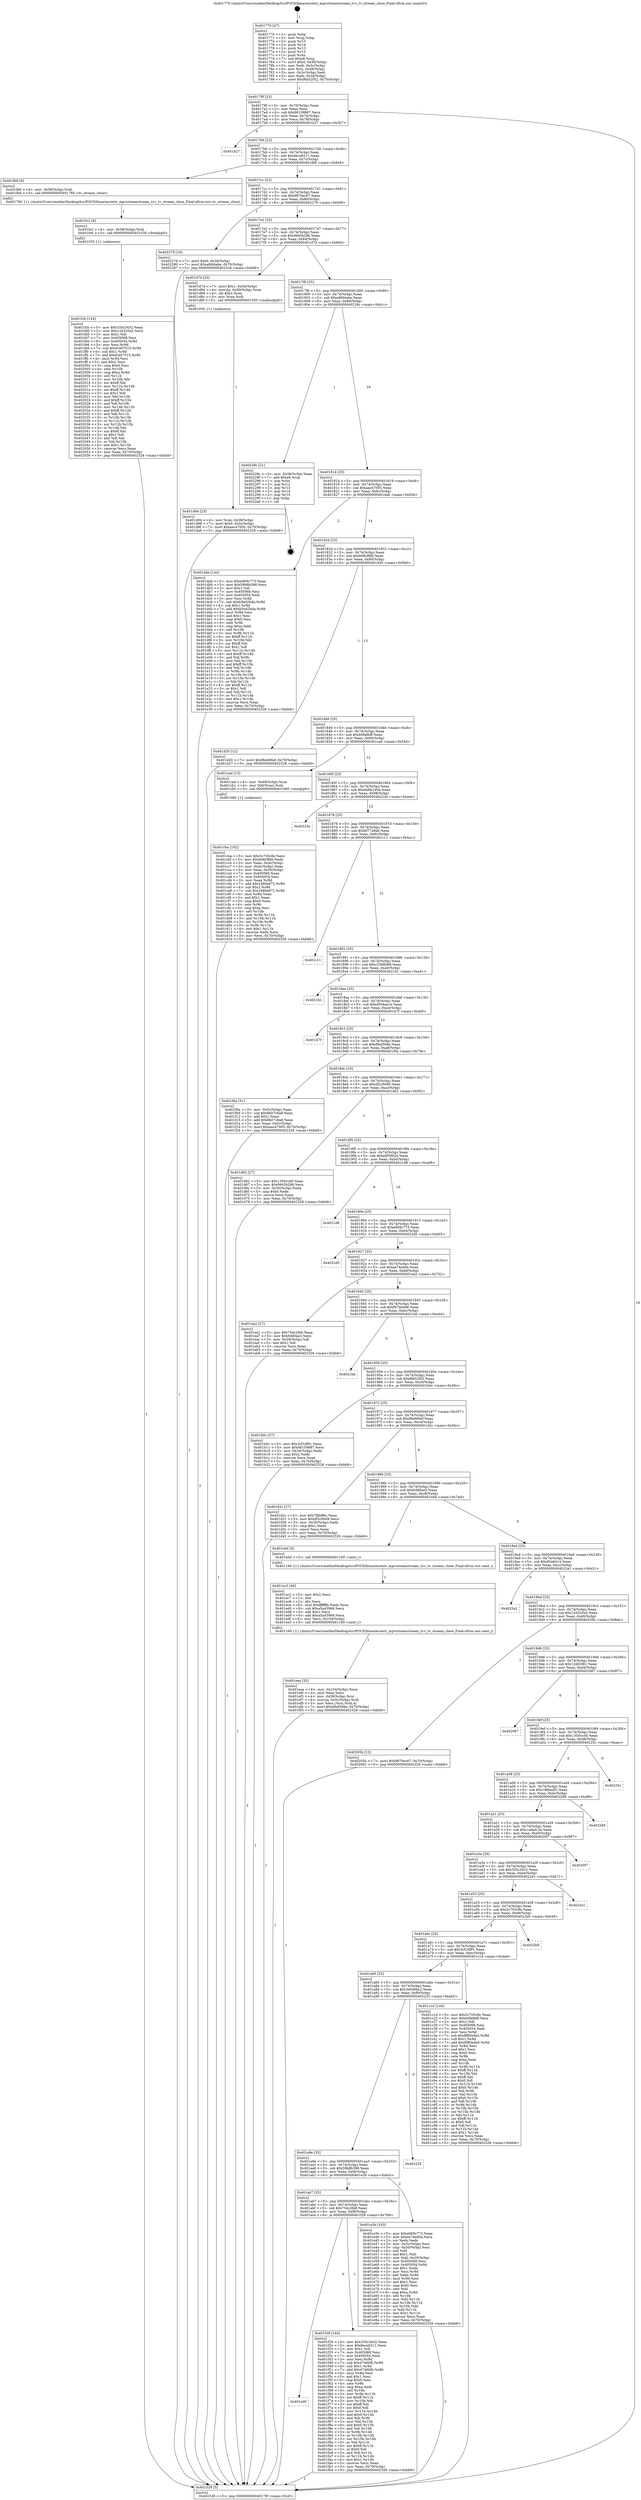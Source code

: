 digraph "0x401770" {
  label = "0x401770 (/mnt/c/Users/mathe/Desktop/tcc/POCII/binaries/extr_mpvstreamstream_tv.c_tv_stream_close_Final-ollvm.out::main(0))"
  labelloc = "t"
  node[shape=record]

  Entry [label="",width=0.3,height=0.3,shape=circle,fillcolor=black,style=filled]
  "0x40179f" [label="{
     0x40179f [23]\l
     | [instrs]\l
     &nbsp;&nbsp;0x40179f \<+3\>: mov -0x70(%rbp),%eax\l
     &nbsp;&nbsp;0x4017a2 \<+2\>: mov %eax,%ecx\l
     &nbsp;&nbsp;0x4017a4 \<+6\>: sub $0x88159887,%ecx\l
     &nbsp;&nbsp;0x4017aa \<+3\>: mov %eax,-0x74(%rbp)\l
     &nbsp;&nbsp;0x4017ad \<+3\>: mov %ecx,-0x78(%rbp)\l
     &nbsp;&nbsp;0x4017b0 \<+6\>: je 0000000000401b27 \<main+0x3b7\>\l
  }"]
  "0x401b27" [label="{
     0x401b27\l
  }", style=dashed]
  "0x4017b6" [label="{
     0x4017b6 [22]\l
     | [instrs]\l
     &nbsp;&nbsp;0x4017b6 \<+5\>: jmp 00000000004017bb \<main+0x4b\>\l
     &nbsp;&nbsp;0x4017bb \<+3\>: mov -0x74(%rbp),%eax\l
     &nbsp;&nbsp;0x4017be \<+5\>: sub $0x8ece6211,%eax\l
     &nbsp;&nbsp;0x4017c3 \<+3\>: mov %eax,-0x7c(%rbp)\l
     &nbsp;&nbsp;0x4017c6 \<+6\>: je 0000000000401fb9 \<main+0x849\>\l
  }"]
  Exit [label="",width=0.3,height=0.3,shape=circle,fillcolor=black,style=filled,peripheries=2]
  "0x401fb9" [label="{
     0x401fb9 [9]\l
     | [instrs]\l
     &nbsp;&nbsp;0x401fb9 \<+4\>: mov -0x58(%rbp),%rdi\l
     &nbsp;&nbsp;0x401fbd \<+5\>: call 0000000000401760 \<tv_stream_close\>\l
     | [calls]\l
     &nbsp;&nbsp;0x401760 \{1\} (/mnt/c/Users/mathe/Desktop/tcc/POCII/binaries/extr_mpvstreamstream_tv.c_tv_stream_close_Final-ollvm.out::tv_stream_close)\l
  }"]
  "0x4017cc" [label="{
     0x4017cc [22]\l
     | [instrs]\l
     &nbsp;&nbsp;0x4017cc \<+5\>: jmp 00000000004017d1 \<main+0x61\>\l
     &nbsp;&nbsp;0x4017d1 \<+3\>: mov -0x74(%rbp),%eax\l
     &nbsp;&nbsp;0x4017d4 \<+5\>: sub $0x9870ec67,%eax\l
     &nbsp;&nbsp;0x4017d9 \<+3\>: mov %eax,-0x80(%rbp)\l
     &nbsp;&nbsp;0x4017dc \<+6\>: je 0000000000402279 \<main+0xb09\>\l
  }"]
  "0x401fcb" [label="{
     0x401fcb [144]\l
     | [instrs]\l
     &nbsp;&nbsp;0x401fcb \<+5\>: mov $0x335c3432,%eax\l
     &nbsp;&nbsp;0x401fd0 \<+5\>: mov $0x12d320a5,%ecx\l
     &nbsp;&nbsp;0x401fd5 \<+2\>: mov $0x1,%dl\l
     &nbsp;&nbsp;0x401fd7 \<+7\>: mov 0x405068,%esi\l
     &nbsp;&nbsp;0x401fde \<+8\>: mov 0x405054,%r8d\l
     &nbsp;&nbsp;0x401fe6 \<+3\>: mov %esi,%r9d\l
     &nbsp;&nbsp;0x401fe9 \<+7\>: sub $0xfc467515,%r9d\l
     &nbsp;&nbsp;0x401ff0 \<+4\>: sub $0x1,%r9d\l
     &nbsp;&nbsp;0x401ff4 \<+7\>: add $0xfc467515,%r9d\l
     &nbsp;&nbsp;0x401ffb \<+4\>: imul %r9d,%esi\l
     &nbsp;&nbsp;0x401fff \<+3\>: and $0x1,%esi\l
     &nbsp;&nbsp;0x402002 \<+3\>: cmp $0x0,%esi\l
     &nbsp;&nbsp;0x402005 \<+4\>: sete %r10b\l
     &nbsp;&nbsp;0x402009 \<+4\>: cmp $0xa,%r8d\l
     &nbsp;&nbsp;0x40200d \<+4\>: setl %r11b\l
     &nbsp;&nbsp;0x402011 \<+3\>: mov %r10b,%bl\l
     &nbsp;&nbsp;0x402014 \<+3\>: xor $0xff,%bl\l
     &nbsp;&nbsp;0x402017 \<+3\>: mov %r11b,%r14b\l
     &nbsp;&nbsp;0x40201a \<+4\>: xor $0xff,%r14b\l
     &nbsp;&nbsp;0x40201e \<+3\>: xor $0x1,%dl\l
     &nbsp;&nbsp;0x402021 \<+3\>: mov %bl,%r15b\l
     &nbsp;&nbsp;0x402024 \<+4\>: and $0xff,%r15b\l
     &nbsp;&nbsp;0x402028 \<+3\>: and %dl,%r10b\l
     &nbsp;&nbsp;0x40202b \<+3\>: mov %r14b,%r12b\l
     &nbsp;&nbsp;0x40202e \<+4\>: and $0xff,%r12b\l
     &nbsp;&nbsp;0x402032 \<+3\>: and %dl,%r11b\l
     &nbsp;&nbsp;0x402035 \<+3\>: or %r10b,%r15b\l
     &nbsp;&nbsp;0x402038 \<+3\>: or %r11b,%r12b\l
     &nbsp;&nbsp;0x40203b \<+3\>: xor %r12b,%r15b\l
     &nbsp;&nbsp;0x40203e \<+3\>: or %r14b,%bl\l
     &nbsp;&nbsp;0x402041 \<+3\>: xor $0xff,%bl\l
     &nbsp;&nbsp;0x402044 \<+3\>: or $0x1,%dl\l
     &nbsp;&nbsp;0x402047 \<+2\>: and %dl,%bl\l
     &nbsp;&nbsp;0x402049 \<+3\>: or %bl,%r15b\l
     &nbsp;&nbsp;0x40204c \<+4\>: test $0x1,%r15b\l
     &nbsp;&nbsp;0x402050 \<+3\>: cmovne %ecx,%eax\l
     &nbsp;&nbsp;0x402053 \<+3\>: mov %eax,-0x70(%rbp)\l
     &nbsp;&nbsp;0x402056 \<+5\>: jmp 0000000000402328 \<main+0xbb8\>\l
  }"]
  "0x402279" [label="{
     0x402279 [19]\l
     | [instrs]\l
     &nbsp;&nbsp;0x402279 \<+7\>: movl $0x0,-0x38(%rbp)\l
     &nbsp;&nbsp;0x402280 \<+7\>: movl $0xa6fd4aba,-0x70(%rbp)\l
     &nbsp;&nbsp;0x402287 \<+5\>: jmp 0000000000402328 \<main+0xbb8\>\l
  }"]
  "0x4017e2" [label="{
     0x4017e2 [25]\l
     | [instrs]\l
     &nbsp;&nbsp;0x4017e2 \<+5\>: jmp 00000000004017e7 \<main+0x77\>\l
     &nbsp;&nbsp;0x4017e7 \<+3\>: mov -0x74(%rbp),%eax\l
     &nbsp;&nbsp;0x4017ea \<+5\>: sub $0x9945b296,%eax\l
     &nbsp;&nbsp;0x4017ef \<+6\>: mov %eax,-0x84(%rbp)\l
     &nbsp;&nbsp;0x4017f5 \<+6\>: je 0000000000401d7d \<main+0x60d\>\l
  }"]
  "0x401fc2" [label="{
     0x401fc2 [9]\l
     | [instrs]\l
     &nbsp;&nbsp;0x401fc2 \<+4\>: mov -0x58(%rbp),%rdi\l
     &nbsp;&nbsp;0x401fc6 \<+5\>: call 0000000000401030 \<free@plt\>\l
     | [calls]\l
     &nbsp;&nbsp;0x401030 \{1\} (unknown)\l
  }"]
  "0x401d7d" [label="{
     0x401d7d [23]\l
     | [instrs]\l
     &nbsp;&nbsp;0x401d7d \<+7\>: movl $0x1,-0x50(%rbp)\l
     &nbsp;&nbsp;0x401d84 \<+4\>: movslq -0x50(%rbp),%rax\l
     &nbsp;&nbsp;0x401d88 \<+4\>: shl $0x2,%rax\l
     &nbsp;&nbsp;0x401d8c \<+3\>: mov %rax,%rdi\l
     &nbsp;&nbsp;0x401d8f \<+5\>: call 0000000000401050 \<malloc@plt\>\l
     | [calls]\l
     &nbsp;&nbsp;0x401050 \{1\} (unknown)\l
  }"]
  "0x4017fb" [label="{
     0x4017fb [25]\l
     | [instrs]\l
     &nbsp;&nbsp;0x4017fb \<+5\>: jmp 0000000000401800 \<main+0x90\>\l
     &nbsp;&nbsp;0x401800 \<+3\>: mov -0x74(%rbp),%eax\l
     &nbsp;&nbsp;0x401803 \<+5\>: sub $0xa6fd4aba,%eax\l
     &nbsp;&nbsp;0x401808 \<+6\>: mov %eax,-0x88(%rbp)\l
     &nbsp;&nbsp;0x40180e \<+6\>: je 000000000040228c \<main+0xb1c\>\l
  }"]
  "0x401ad0" [label="{
     0x401ad0\l
  }", style=dashed]
  "0x40228c" [label="{
     0x40228c [21]\l
     | [instrs]\l
     &nbsp;&nbsp;0x40228c \<+3\>: mov -0x38(%rbp),%eax\l
     &nbsp;&nbsp;0x40228f \<+7\>: add $0xe8,%rsp\l
     &nbsp;&nbsp;0x402296 \<+1\>: pop %rbx\l
     &nbsp;&nbsp;0x402297 \<+2\>: pop %r12\l
     &nbsp;&nbsp;0x402299 \<+2\>: pop %r13\l
     &nbsp;&nbsp;0x40229b \<+2\>: pop %r14\l
     &nbsp;&nbsp;0x40229d \<+2\>: pop %r15\l
     &nbsp;&nbsp;0x40229f \<+1\>: pop %rbp\l
     &nbsp;&nbsp;0x4022a0 \<+1\>: ret\l
  }"]
  "0x401814" [label="{
     0x401814 [25]\l
     | [instrs]\l
     &nbsp;&nbsp;0x401814 \<+5\>: jmp 0000000000401819 \<main+0xa9\>\l
     &nbsp;&nbsp;0x401819 \<+3\>: mov -0x74(%rbp),%eax\l
     &nbsp;&nbsp;0x40181c \<+5\>: sub $0xaac47005,%eax\l
     &nbsp;&nbsp;0x401821 \<+6\>: mov %eax,-0x8c(%rbp)\l
     &nbsp;&nbsp;0x401827 \<+6\>: je 0000000000401dab \<main+0x63b\>\l
  }"]
  "0x401f29" [label="{
     0x401f29 [144]\l
     | [instrs]\l
     &nbsp;&nbsp;0x401f29 \<+5\>: mov $0x335c3432,%eax\l
     &nbsp;&nbsp;0x401f2e \<+5\>: mov $0x8ece6211,%ecx\l
     &nbsp;&nbsp;0x401f33 \<+2\>: mov $0x1,%dl\l
     &nbsp;&nbsp;0x401f35 \<+7\>: mov 0x405068,%esi\l
     &nbsp;&nbsp;0x401f3c \<+7\>: mov 0x405054,%edi\l
     &nbsp;&nbsp;0x401f43 \<+3\>: mov %esi,%r8d\l
     &nbsp;&nbsp;0x401f46 \<+7\>: sub $0x47460fb,%r8d\l
     &nbsp;&nbsp;0x401f4d \<+4\>: sub $0x1,%r8d\l
     &nbsp;&nbsp;0x401f51 \<+7\>: add $0x47460fb,%r8d\l
     &nbsp;&nbsp;0x401f58 \<+4\>: imul %r8d,%esi\l
     &nbsp;&nbsp;0x401f5c \<+3\>: and $0x1,%esi\l
     &nbsp;&nbsp;0x401f5f \<+3\>: cmp $0x0,%esi\l
     &nbsp;&nbsp;0x401f62 \<+4\>: sete %r9b\l
     &nbsp;&nbsp;0x401f66 \<+3\>: cmp $0xa,%edi\l
     &nbsp;&nbsp;0x401f69 \<+4\>: setl %r10b\l
     &nbsp;&nbsp;0x401f6d \<+3\>: mov %r9b,%r11b\l
     &nbsp;&nbsp;0x401f70 \<+4\>: xor $0xff,%r11b\l
     &nbsp;&nbsp;0x401f74 \<+3\>: mov %r10b,%bl\l
     &nbsp;&nbsp;0x401f77 \<+3\>: xor $0xff,%bl\l
     &nbsp;&nbsp;0x401f7a \<+3\>: xor $0x0,%dl\l
     &nbsp;&nbsp;0x401f7d \<+3\>: mov %r11b,%r14b\l
     &nbsp;&nbsp;0x401f80 \<+4\>: and $0x0,%r14b\l
     &nbsp;&nbsp;0x401f84 \<+3\>: and %dl,%r9b\l
     &nbsp;&nbsp;0x401f87 \<+3\>: mov %bl,%r15b\l
     &nbsp;&nbsp;0x401f8a \<+4\>: and $0x0,%r15b\l
     &nbsp;&nbsp;0x401f8e \<+3\>: and %dl,%r10b\l
     &nbsp;&nbsp;0x401f91 \<+3\>: or %r9b,%r14b\l
     &nbsp;&nbsp;0x401f94 \<+3\>: or %r10b,%r15b\l
     &nbsp;&nbsp;0x401f97 \<+3\>: xor %r15b,%r14b\l
     &nbsp;&nbsp;0x401f9a \<+3\>: or %bl,%r11b\l
     &nbsp;&nbsp;0x401f9d \<+4\>: xor $0xff,%r11b\l
     &nbsp;&nbsp;0x401fa1 \<+3\>: or $0x0,%dl\l
     &nbsp;&nbsp;0x401fa4 \<+3\>: and %dl,%r11b\l
     &nbsp;&nbsp;0x401fa7 \<+3\>: or %r11b,%r14b\l
     &nbsp;&nbsp;0x401faa \<+4\>: test $0x1,%r14b\l
     &nbsp;&nbsp;0x401fae \<+3\>: cmovne %ecx,%eax\l
     &nbsp;&nbsp;0x401fb1 \<+3\>: mov %eax,-0x70(%rbp)\l
     &nbsp;&nbsp;0x401fb4 \<+5\>: jmp 0000000000402328 \<main+0xbb8\>\l
  }"]
  "0x401dab" [label="{
     0x401dab [144]\l
     | [instrs]\l
     &nbsp;&nbsp;0x401dab \<+5\>: mov $0xe669c773,%eax\l
     &nbsp;&nbsp;0x401db0 \<+5\>: mov $0x59b8b398,%ecx\l
     &nbsp;&nbsp;0x401db5 \<+2\>: mov $0x1,%dl\l
     &nbsp;&nbsp;0x401db7 \<+7\>: mov 0x405068,%esi\l
     &nbsp;&nbsp;0x401dbe \<+7\>: mov 0x405054,%edi\l
     &nbsp;&nbsp;0x401dc5 \<+3\>: mov %esi,%r8d\l
     &nbsp;&nbsp;0x401dc8 \<+7\>: sub $0xb5ed2bda,%r8d\l
     &nbsp;&nbsp;0x401dcf \<+4\>: sub $0x1,%r8d\l
     &nbsp;&nbsp;0x401dd3 \<+7\>: add $0xb5ed2bda,%r8d\l
     &nbsp;&nbsp;0x401dda \<+4\>: imul %r8d,%esi\l
     &nbsp;&nbsp;0x401dde \<+3\>: and $0x1,%esi\l
     &nbsp;&nbsp;0x401de1 \<+3\>: cmp $0x0,%esi\l
     &nbsp;&nbsp;0x401de4 \<+4\>: sete %r9b\l
     &nbsp;&nbsp;0x401de8 \<+3\>: cmp $0xa,%edi\l
     &nbsp;&nbsp;0x401deb \<+4\>: setl %r10b\l
     &nbsp;&nbsp;0x401def \<+3\>: mov %r9b,%r11b\l
     &nbsp;&nbsp;0x401df2 \<+4\>: xor $0xff,%r11b\l
     &nbsp;&nbsp;0x401df6 \<+3\>: mov %r10b,%bl\l
     &nbsp;&nbsp;0x401df9 \<+3\>: xor $0xff,%bl\l
     &nbsp;&nbsp;0x401dfc \<+3\>: xor $0x1,%dl\l
     &nbsp;&nbsp;0x401dff \<+3\>: mov %r11b,%r14b\l
     &nbsp;&nbsp;0x401e02 \<+4\>: and $0xff,%r14b\l
     &nbsp;&nbsp;0x401e06 \<+3\>: and %dl,%r9b\l
     &nbsp;&nbsp;0x401e09 \<+3\>: mov %bl,%r15b\l
     &nbsp;&nbsp;0x401e0c \<+4\>: and $0xff,%r15b\l
     &nbsp;&nbsp;0x401e10 \<+3\>: and %dl,%r10b\l
     &nbsp;&nbsp;0x401e13 \<+3\>: or %r9b,%r14b\l
     &nbsp;&nbsp;0x401e16 \<+3\>: or %r10b,%r15b\l
     &nbsp;&nbsp;0x401e19 \<+3\>: xor %r15b,%r14b\l
     &nbsp;&nbsp;0x401e1c \<+3\>: or %bl,%r11b\l
     &nbsp;&nbsp;0x401e1f \<+4\>: xor $0xff,%r11b\l
     &nbsp;&nbsp;0x401e23 \<+3\>: or $0x1,%dl\l
     &nbsp;&nbsp;0x401e26 \<+3\>: and %dl,%r11b\l
     &nbsp;&nbsp;0x401e29 \<+3\>: or %r11b,%r14b\l
     &nbsp;&nbsp;0x401e2c \<+4\>: test $0x1,%r14b\l
     &nbsp;&nbsp;0x401e30 \<+3\>: cmovne %ecx,%eax\l
     &nbsp;&nbsp;0x401e33 \<+3\>: mov %eax,-0x70(%rbp)\l
     &nbsp;&nbsp;0x401e36 \<+5\>: jmp 0000000000402328 \<main+0xbb8\>\l
  }"]
  "0x40182d" [label="{
     0x40182d [25]\l
     | [instrs]\l
     &nbsp;&nbsp;0x40182d \<+5\>: jmp 0000000000401832 \<main+0xc2\>\l
     &nbsp;&nbsp;0x401832 \<+3\>: mov -0x74(%rbp),%eax\l
     &nbsp;&nbsp;0x401835 \<+5\>: sub $0xb08cf8fd,%eax\l
     &nbsp;&nbsp;0x40183a \<+6\>: mov %eax,-0x90(%rbp)\l
     &nbsp;&nbsp;0x401840 \<+6\>: je 0000000000401d20 \<main+0x5b0\>\l
  }"]
  "0x401eea" [label="{
     0x401eea [32]\l
     | [instrs]\l
     &nbsp;&nbsp;0x401eea \<+6\>: mov -0x104(%rbp),%ecx\l
     &nbsp;&nbsp;0x401ef0 \<+3\>: imul %eax,%ecx\l
     &nbsp;&nbsp;0x401ef3 \<+4\>: mov -0x58(%rbp),%rsi\l
     &nbsp;&nbsp;0x401ef7 \<+4\>: movslq -0x5c(%rbp),%rdi\l
     &nbsp;&nbsp;0x401efb \<+3\>: mov %ecx,(%rsi,%rdi,4)\l
     &nbsp;&nbsp;0x401efe \<+7\>: movl $0xd9af39de,-0x70(%rbp)\l
     &nbsp;&nbsp;0x401f05 \<+5\>: jmp 0000000000402328 \<main+0xbb8\>\l
  }"]
  "0x401d20" [label="{
     0x401d20 [12]\l
     | [instrs]\l
     &nbsp;&nbsp;0x401d20 \<+7\>: movl $0xf8e606ef,-0x70(%rbp)\l
     &nbsp;&nbsp;0x401d27 \<+5\>: jmp 0000000000402328 \<main+0xbb8\>\l
  }"]
  "0x401846" [label="{
     0x401846 [25]\l
     | [instrs]\l
     &nbsp;&nbsp;0x401846 \<+5\>: jmp 000000000040184b \<main+0xdb\>\l
     &nbsp;&nbsp;0x40184b \<+3\>: mov -0x74(%rbp),%eax\l
     &nbsp;&nbsp;0x40184e \<+5\>: sub $0xb0fa8bff,%eax\l
     &nbsp;&nbsp;0x401853 \<+6\>: mov %eax,-0x94(%rbp)\l
     &nbsp;&nbsp;0x401859 \<+6\>: je 0000000000401cad \<main+0x53d\>\l
  }"]
  "0x401ec2" [label="{
     0x401ec2 [40]\l
     | [instrs]\l
     &nbsp;&nbsp;0x401ec2 \<+5\>: mov $0x2,%ecx\l
     &nbsp;&nbsp;0x401ec7 \<+1\>: cltd\l
     &nbsp;&nbsp;0x401ec8 \<+2\>: idiv %ecx\l
     &nbsp;&nbsp;0x401eca \<+6\>: imul $0xfffffffe,%edx,%ecx\l
     &nbsp;&nbsp;0x401ed0 \<+6\>: sub $0xa5a43966,%ecx\l
     &nbsp;&nbsp;0x401ed6 \<+3\>: add $0x1,%ecx\l
     &nbsp;&nbsp;0x401ed9 \<+6\>: add $0xa5a43966,%ecx\l
     &nbsp;&nbsp;0x401edf \<+6\>: mov %ecx,-0x104(%rbp)\l
     &nbsp;&nbsp;0x401ee5 \<+5\>: call 0000000000401160 \<next_i\>\l
     | [calls]\l
     &nbsp;&nbsp;0x401160 \{1\} (/mnt/c/Users/mathe/Desktop/tcc/POCII/binaries/extr_mpvstreamstream_tv.c_tv_stream_close_Final-ollvm.out::next_i)\l
  }"]
  "0x401cad" [label="{
     0x401cad [13]\l
     | [instrs]\l
     &nbsp;&nbsp;0x401cad \<+4\>: mov -0x48(%rbp),%rax\l
     &nbsp;&nbsp;0x401cb1 \<+4\>: mov 0x8(%rax),%rdi\l
     &nbsp;&nbsp;0x401cb5 \<+5\>: call 0000000000401060 \<atoi@plt\>\l
     | [calls]\l
     &nbsp;&nbsp;0x401060 \{1\} (unknown)\l
  }"]
  "0x40185f" [label="{
     0x40185f [25]\l
     | [instrs]\l
     &nbsp;&nbsp;0x40185f \<+5\>: jmp 0000000000401864 \<main+0xf4\>\l
     &nbsp;&nbsp;0x401864 \<+3\>: mov -0x74(%rbp),%eax\l
     &nbsp;&nbsp;0x401867 \<+5\>: sub $0xbb6b140d,%eax\l
     &nbsp;&nbsp;0x40186c \<+6\>: mov %eax,-0x98(%rbp)\l
     &nbsp;&nbsp;0x401872 \<+6\>: je 000000000040223e \<main+0xace\>\l
  }"]
  "0x401ab7" [label="{
     0x401ab7 [25]\l
     | [instrs]\l
     &nbsp;&nbsp;0x401ab7 \<+5\>: jmp 0000000000401abc \<main+0x34c\>\l
     &nbsp;&nbsp;0x401abc \<+3\>: mov -0x74(%rbp),%eax\l
     &nbsp;&nbsp;0x401abf \<+5\>: sub $0x754c2fe8,%eax\l
     &nbsp;&nbsp;0x401ac4 \<+6\>: mov %eax,-0xf8(%rbp)\l
     &nbsp;&nbsp;0x401aca \<+6\>: je 0000000000401f29 \<main+0x7b9\>\l
  }"]
  "0x40223e" [label="{
     0x40223e\l
  }", style=dashed]
  "0x401878" [label="{
     0x401878 [25]\l
     | [instrs]\l
     &nbsp;&nbsp;0x401878 \<+5\>: jmp 000000000040187d \<main+0x10d\>\l
     &nbsp;&nbsp;0x40187d \<+3\>: mov -0x74(%rbp),%eax\l
     &nbsp;&nbsp;0x401880 \<+5\>: sub $0xbf77a8ab,%eax\l
     &nbsp;&nbsp;0x401885 \<+6\>: mov %eax,-0x9c(%rbp)\l
     &nbsp;&nbsp;0x40188b \<+6\>: je 0000000000401c11 \<main+0x4a1\>\l
  }"]
  "0x401e3b" [label="{
     0x401e3b [103]\l
     | [instrs]\l
     &nbsp;&nbsp;0x401e3b \<+5\>: mov $0xe669c773,%eax\l
     &nbsp;&nbsp;0x401e40 \<+5\>: mov $0xee74ed0a,%ecx\l
     &nbsp;&nbsp;0x401e45 \<+2\>: xor %edx,%edx\l
     &nbsp;&nbsp;0x401e47 \<+3\>: mov -0x5c(%rbp),%esi\l
     &nbsp;&nbsp;0x401e4a \<+3\>: cmp -0x50(%rbp),%esi\l
     &nbsp;&nbsp;0x401e4d \<+4\>: setl %dil\l
     &nbsp;&nbsp;0x401e51 \<+4\>: and $0x1,%dil\l
     &nbsp;&nbsp;0x401e55 \<+4\>: mov %dil,-0x29(%rbp)\l
     &nbsp;&nbsp;0x401e59 \<+7\>: mov 0x405068,%esi\l
     &nbsp;&nbsp;0x401e60 \<+8\>: mov 0x405054,%r8d\l
     &nbsp;&nbsp;0x401e68 \<+3\>: sub $0x1,%edx\l
     &nbsp;&nbsp;0x401e6b \<+3\>: mov %esi,%r9d\l
     &nbsp;&nbsp;0x401e6e \<+3\>: add %edx,%r9d\l
     &nbsp;&nbsp;0x401e71 \<+4\>: imul %r9d,%esi\l
     &nbsp;&nbsp;0x401e75 \<+3\>: and $0x1,%esi\l
     &nbsp;&nbsp;0x401e78 \<+3\>: cmp $0x0,%esi\l
     &nbsp;&nbsp;0x401e7b \<+4\>: sete %dil\l
     &nbsp;&nbsp;0x401e7f \<+4\>: cmp $0xa,%r8d\l
     &nbsp;&nbsp;0x401e83 \<+4\>: setl %r10b\l
     &nbsp;&nbsp;0x401e87 \<+3\>: mov %dil,%r11b\l
     &nbsp;&nbsp;0x401e8a \<+3\>: and %r10b,%r11b\l
     &nbsp;&nbsp;0x401e8d \<+3\>: xor %r10b,%dil\l
     &nbsp;&nbsp;0x401e90 \<+3\>: or %dil,%r11b\l
     &nbsp;&nbsp;0x401e93 \<+4\>: test $0x1,%r11b\l
     &nbsp;&nbsp;0x401e97 \<+3\>: cmovne %ecx,%eax\l
     &nbsp;&nbsp;0x401e9a \<+3\>: mov %eax,-0x70(%rbp)\l
     &nbsp;&nbsp;0x401e9d \<+5\>: jmp 0000000000402328 \<main+0xbb8\>\l
  }"]
  "0x401c11" [label="{
     0x401c11\l
  }", style=dashed]
  "0x401891" [label="{
     0x401891 [25]\l
     | [instrs]\l
     &nbsp;&nbsp;0x401891 \<+5\>: jmp 0000000000401896 \<main+0x126\>\l
     &nbsp;&nbsp;0x401896 \<+3\>: mov -0x74(%rbp),%eax\l
     &nbsp;&nbsp;0x401899 \<+5\>: sub $0xc3368b88,%eax\l
     &nbsp;&nbsp;0x40189e \<+6\>: mov %eax,-0xa0(%rbp)\l
     &nbsp;&nbsp;0x4018a4 \<+6\>: je 00000000004021b1 \<main+0xa41\>\l
  }"]
  "0x401a9e" [label="{
     0x401a9e [25]\l
     | [instrs]\l
     &nbsp;&nbsp;0x401a9e \<+5\>: jmp 0000000000401aa3 \<main+0x333\>\l
     &nbsp;&nbsp;0x401aa3 \<+3\>: mov -0x74(%rbp),%eax\l
     &nbsp;&nbsp;0x401aa6 \<+5\>: sub $0x59b8b398,%eax\l
     &nbsp;&nbsp;0x401aab \<+6\>: mov %eax,-0xf4(%rbp)\l
     &nbsp;&nbsp;0x401ab1 \<+6\>: je 0000000000401e3b \<main+0x6cb\>\l
  }"]
  "0x4021b1" [label="{
     0x4021b1\l
  }", style=dashed]
  "0x4018aa" [label="{
     0x4018aa [25]\l
     | [instrs]\l
     &nbsp;&nbsp;0x4018aa \<+5\>: jmp 00000000004018af \<main+0x13f\>\l
     &nbsp;&nbsp;0x4018af \<+3\>: mov -0x74(%rbp),%eax\l
     &nbsp;&nbsp;0x4018b2 \<+5\>: sub $0xd504ae1e,%eax\l
     &nbsp;&nbsp;0x4018b7 \<+6\>: mov %eax,-0xa4(%rbp)\l
     &nbsp;&nbsp;0x4018bd \<+6\>: je 0000000000401b7f \<main+0x40f\>\l
  }"]
  "0x402225" [label="{
     0x402225\l
  }", style=dashed]
  "0x401b7f" [label="{
     0x401b7f\l
  }", style=dashed]
  "0x4018c3" [label="{
     0x4018c3 [25]\l
     | [instrs]\l
     &nbsp;&nbsp;0x4018c3 \<+5\>: jmp 00000000004018c8 \<main+0x158\>\l
     &nbsp;&nbsp;0x4018c8 \<+3\>: mov -0x74(%rbp),%eax\l
     &nbsp;&nbsp;0x4018cb \<+5\>: sub $0xd9af39de,%eax\l
     &nbsp;&nbsp;0x4018d0 \<+6\>: mov %eax,-0xa8(%rbp)\l
     &nbsp;&nbsp;0x4018d6 \<+6\>: je 0000000000401f0a \<main+0x79a\>\l
  }"]
  "0x401d94" [label="{
     0x401d94 [23]\l
     | [instrs]\l
     &nbsp;&nbsp;0x401d94 \<+4\>: mov %rax,-0x58(%rbp)\l
     &nbsp;&nbsp;0x401d98 \<+7\>: movl $0x0,-0x5c(%rbp)\l
     &nbsp;&nbsp;0x401d9f \<+7\>: movl $0xaac47005,-0x70(%rbp)\l
     &nbsp;&nbsp;0x401da6 \<+5\>: jmp 0000000000402328 \<main+0xbb8\>\l
  }"]
  "0x401f0a" [label="{
     0x401f0a [31]\l
     | [instrs]\l
     &nbsp;&nbsp;0x401f0a \<+3\>: mov -0x5c(%rbp),%eax\l
     &nbsp;&nbsp;0x401f0d \<+5\>: sub $0x9b07c6a8,%eax\l
     &nbsp;&nbsp;0x401f12 \<+3\>: add $0x1,%eax\l
     &nbsp;&nbsp;0x401f15 \<+5\>: add $0x9b07c6a8,%eax\l
     &nbsp;&nbsp;0x401f1a \<+3\>: mov %eax,-0x5c(%rbp)\l
     &nbsp;&nbsp;0x401f1d \<+7\>: movl $0xaac47005,-0x70(%rbp)\l
     &nbsp;&nbsp;0x401f24 \<+5\>: jmp 0000000000402328 \<main+0xbb8\>\l
  }"]
  "0x4018dc" [label="{
     0x4018dc [25]\l
     | [instrs]\l
     &nbsp;&nbsp;0x4018dc \<+5\>: jmp 00000000004018e1 \<main+0x171\>\l
     &nbsp;&nbsp;0x4018e1 \<+3\>: mov -0x74(%rbp),%eax\l
     &nbsp;&nbsp;0x4018e4 \<+5\>: sub $0xdf2c90d9,%eax\l
     &nbsp;&nbsp;0x4018e9 \<+6\>: mov %eax,-0xac(%rbp)\l
     &nbsp;&nbsp;0x4018ef \<+6\>: je 0000000000401d62 \<main+0x5f2\>\l
  }"]
  "0x401cba" [label="{
     0x401cba [102]\l
     | [instrs]\l
     &nbsp;&nbsp;0x401cba \<+5\>: mov $0x3c755c9e,%ecx\l
     &nbsp;&nbsp;0x401cbf \<+5\>: mov $0xb08cf8fd,%edx\l
     &nbsp;&nbsp;0x401cc4 \<+3\>: mov %eax,-0x4c(%rbp)\l
     &nbsp;&nbsp;0x401cc7 \<+3\>: mov -0x4c(%rbp),%eax\l
     &nbsp;&nbsp;0x401cca \<+3\>: mov %eax,-0x30(%rbp)\l
     &nbsp;&nbsp;0x401ccd \<+7\>: mov 0x405068,%eax\l
     &nbsp;&nbsp;0x401cd4 \<+7\>: mov 0x405054,%esi\l
     &nbsp;&nbsp;0x401cdb \<+3\>: mov %eax,%r8d\l
     &nbsp;&nbsp;0x401cde \<+7\>: add $0x2489a972,%r8d\l
     &nbsp;&nbsp;0x401ce5 \<+4\>: sub $0x1,%r8d\l
     &nbsp;&nbsp;0x401ce9 \<+7\>: sub $0x2489a972,%r8d\l
     &nbsp;&nbsp;0x401cf0 \<+4\>: imul %r8d,%eax\l
     &nbsp;&nbsp;0x401cf4 \<+3\>: and $0x1,%eax\l
     &nbsp;&nbsp;0x401cf7 \<+3\>: cmp $0x0,%eax\l
     &nbsp;&nbsp;0x401cfa \<+4\>: sete %r9b\l
     &nbsp;&nbsp;0x401cfe \<+3\>: cmp $0xa,%esi\l
     &nbsp;&nbsp;0x401d01 \<+4\>: setl %r10b\l
     &nbsp;&nbsp;0x401d05 \<+3\>: mov %r9b,%r11b\l
     &nbsp;&nbsp;0x401d08 \<+3\>: and %r10b,%r11b\l
     &nbsp;&nbsp;0x401d0b \<+3\>: xor %r10b,%r9b\l
     &nbsp;&nbsp;0x401d0e \<+3\>: or %r9b,%r11b\l
     &nbsp;&nbsp;0x401d11 \<+4\>: test $0x1,%r11b\l
     &nbsp;&nbsp;0x401d15 \<+3\>: cmovne %edx,%ecx\l
     &nbsp;&nbsp;0x401d18 \<+3\>: mov %ecx,-0x70(%rbp)\l
     &nbsp;&nbsp;0x401d1b \<+5\>: jmp 0000000000402328 \<main+0xbb8\>\l
  }"]
  "0x401d62" [label="{
     0x401d62 [27]\l
     | [instrs]\l
     &nbsp;&nbsp;0x401d62 \<+5\>: mov $0x1350ccd0,%eax\l
     &nbsp;&nbsp;0x401d67 \<+5\>: mov $0x9945b296,%ecx\l
     &nbsp;&nbsp;0x401d6c \<+3\>: mov -0x30(%rbp),%edx\l
     &nbsp;&nbsp;0x401d6f \<+3\>: cmp $0x0,%edx\l
     &nbsp;&nbsp;0x401d72 \<+3\>: cmove %ecx,%eax\l
     &nbsp;&nbsp;0x401d75 \<+3\>: mov %eax,-0x70(%rbp)\l
     &nbsp;&nbsp;0x401d78 \<+5\>: jmp 0000000000402328 \<main+0xbb8\>\l
  }"]
  "0x4018f5" [label="{
     0x4018f5 [25]\l
     | [instrs]\l
     &nbsp;&nbsp;0x4018f5 \<+5\>: jmp 00000000004018fa \<main+0x18a\>\l
     &nbsp;&nbsp;0x4018fa \<+3\>: mov -0x74(%rbp),%eax\l
     &nbsp;&nbsp;0x4018fd \<+5\>: sub $0xe0f59b2e,%eax\l
     &nbsp;&nbsp;0x401902 \<+6\>: mov %eax,-0xb0(%rbp)\l
     &nbsp;&nbsp;0x401908 \<+6\>: je 00000000004021d8 \<main+0xa68\>\l
  }"]
  "0x401a85" [label="{
     0x401a85 [25]\l
     | [instrs]\l
     &nbsp;&nbsp;0x401a85 \<+5\>: jmp 0000000000401a8a \<main+0x31a\>\l
     &nbsp;&nbsp;0x401a8a \<+3\>: mov -0x74(%rbp),%eax\l
     &nbsp;&nbsp;0x401a8d \<+5\>: sub $0x3e936bc2,%eax\l
     &nbsp;&nbsp;0x401a92 \<+6\>: mov %eax,-0xf0(%rbp)\l
     &nbsp;&nbsp;0x401a98 \<+6\>: je 0000000000402225 \<main+0xab5\>\l
  }"]
  "0x4021d8" [label="{
     0x4021d8\l
  }", style=dashed]
  "0x40190e" [label="{
     0x40190e [25]\l
     | [instrs]\l
     &nbsp;&nbsp;0x40190e \<+5\>: jmp 0000000000401913 \<main+0x1a3\>\l
     &nbsp;&nbsp;0x401913 \<+3\>: mov -0x74(%rbp),%eax\l
     &nbsp;&nbsp;0x401916 \<+5\>: sub $0xe669c773,%eax\l
     &nbsp;&nbsp;0x40191b \<+6\>: mov %eax,-0xb4(%rbp)\l
     &nbsp;&nbsp;0x401921 \<+6\>: je 00000000004022d5 \<main+0xb65\>\l
  }"]
  "0x401c1d" [label="{
     0x401c1d [144]\l
     | [instrs]\l
     &nbsp;&nbsp;0x401c1d \<+5\>: mov $0x3c755c9e,%eax\l
     &nbsp;&nbsp;0x401c22 \<+5\>: mov $0xb0fa8bff,%ecx\l
     &nbsp;&nbsp;0x401c27 \<+2\>: mov $0x1,%dl\l
     &nbsp;&nbsp;0x401c29 \<+7\>: mov 0x405068,%esi\l
     &nbsp;&nbsp;0x401c30 \<+7\>: mov 0x405054,%edi\l
     &nbsp;&nbsp;0x401c37 \<+3\>: mov %esi,%r8d\l
     &nbsp;&nbsp;0x401c3a \<+7\>: sub $0x8f80eda5,%r8d\l
     &nbsp;&nbsp;0x401c41 \<+4\>: sub $0x1,%r8d\l
     &nbsp;&nbsp;0x401c45 \<+7\>: add $0x8f80eda5,%r8d\l
     &nbsp;&nbsp;0x401c4c \<+4\>: imul %r8d,%esi\l
     &nbsp;&nbsp;0x401c50 \<+3\>: and $0x1,%esi\l
     &nbsp;&nbsp;0x401c53 \<+3\>: cmp $0x0,%esi\l
     &nbsp;&nbsp;0x401c56 \<+4\>: sete %r9b\l
     &nbsp;&nbsp;0x401c5a \<+3\>: cmp $0xa,%edi\l
     &nbsp;&nbsp;0x401c5d \<+4\>: setl %r10b\l
     &nbsp;&nbsp;0x401c61 \<+3\>: mov %r9b,%r11b\l
     &nbsp;&nbsp;0x401c64 \<+4\>: xor $0xff,%r11b\l
     &nbsp;&nbsp;0x401c68 \<+3\>: mov %r10b,%bl\l
     &nbsp;&nbsp;0x401c6b \<+3\>: xor $0xff,%bl\l
     &nbsp;&nbsp;0x401c6e \<+3\>: xor $0x0,%dl\l
     &nbsp;&nbsp;0x401c71 \<+3\>: mov %r11b,%r14b\l
     &nbsp;&nbsp;0x401c74 \<+4\>: and $0x0,%r14b\l
     &nbsp;&nbsp;0x401c78 \<+3\>: and %dl,%r9b\l
     &nbsp;&nbsp;0x401c7b \<+3\>: mov %bl,%r15b\l
     &nbsp;&nbsp;0x401c7e \<+4\>: and $0x0,%r15b\l
     &nbsp;&nbsp;0x401c82 \<+3\>: and %dl,%r10b\l
     &nbsp;&nbsp;0x401c85 \<+3\>: or %r9b,%r14b\l
     &nbsp;&nbsp;0x401c88 \<+3\>: or %r10b,%r15b\l
     &nbsp;&nbsp;0x401c8b \<+3\>: xor %r15b,%r14b\l
     &nbsp;&nbsp;0x401c8e \<+3\>: or %bl,%r11b\l
     &nbsp;&nbsp;0x401c91 \<+4\>: xor $0xff,%r11b\l
     &nbsp;&nbsp;0x401c95 \<+3\>: or $0x0,%dl\l
     &nbsp;&nbsp;0x401c98 \<+3\>: and %dl,%r11b\l
     &nbsp;&nbsp;0x401c9b \<+3\>: or %r11b,%r14b\l
     &nbsp;&nbsp;0x401c9e \<+4\>: test $0x1,%r14b\l
     &nbsp;&nbsp;0x401ca2 \<+3\>: cmovne %ecx,%eax\l
     &nbsp;&nbsp;0x401ca5 \<+3\>: mov %eax,-0x70(%rbp)\l
     &nbsp;&nbsp;0x401ca8 \<+5\>: jmp 0000000000402328 \<main+0xbb8\>\l
  }"]
  "0x4022d5" [label="{
     0x4022d5\l
  }", style=dashed]
  "0x401927" [label="{
     0x401927 [25]\l
     | [instrs]\l
     &nbsp;&nbsp;0x401927 \<+5\>: jmp 000000000040192c \<main+0x1bc\>\l
     &nbsp;&nbsp;0x40192c \<+3\>: mov -0x74(%rbp),%eax\l
     &nbsp;&nbsp;0x40192f \<+5\>: sub $0xee74ed0a,%eax\l
     &nbsp;&nbsp;0x401934 \<+6\>: mov %eax,-0xb8(%rbp)\l
     &nbsp;&nbsp;0x40193a \<+6\>: je 0000000000401ea2 \<main+0x732\>\l
  }"]
  "0x401a6c" [label="{
     0x401a6c [25]\l
     | [instrs]\l
     &nbsp;&nbsp;0x401a6c \<+5\>: jmp 0000000000401a71 \<main+0x301\>\l
     &nbsp;&nbsp;0x401a71 \<+3\>: mov -0x74(%rbp),%eax\l
     &nbsp;&nbsp;0x401a74 \<+5\>: sub $0x3cf1df91,%eax\l
     &nbsp;&nbsp;0x401a79 \<+6\>: mov %eax,-0xec(%rbp)\l
     &nbsp;&nbsp;0x401a7f \<+6\>: je 0000000000401c1d \<main+0x4ad\>\l
  }"]
  "0x401ea2" [label="{
     0x401ea2 [27]\l
     | [instrs]\l
     &nbsp;&nbsp;0x401ea2 \<+5\>: mov $0x754c2fe8,%eax\l
     &nbsp;&nbsp;0x401ea7 \<+5\>: mov $0xfcfd0ee3,%ecx\l
     &nbsp;&nbsp;0x401eac \<+3\>: mov -0x29(%rbp),%dl\l
     &nbsp;&nbsp;0x401eaf \<+3\>: test $0x1,%dl\l
     &nbsp;&nbsp;0x401eb2 \<+3\>: cmovne %ecx,%eax\l
     &nbsp;&nbsp;0x401eb5 \<+3\>: mov %eax,-0x70(%rbp)\l
     &nbsp;&nbsp;0x401eb8 \<+5\>: jmp 0000000000402328 \<main+0xbb8\>\l
  }"]
  "0x401940" [label="{
     0x401940 [25]\l
     | [instrs]\l
     &nbsp;&nbsp;0x401940 \<+5\>: jmp 0000000000401945 \<main+0x1d5\>\l
     &nbsp;&nbsp;0x401945 \<+3\>: mov -0x74(%rbp),%eax\l
     &nbsp;&nbsp;0x401948 \<+5\>: sub $0xf67bbdd6,%eax\l
     &nbsp;&nbsp;0x40194d \<+6\>: mov %eax,-0xbc(%rbp)\l
     &nbsp;&nbsp;0x401953 \<+6\>: je 00000000004021bd \<main+0xa4d\>\l
  }"]
  "0x4022b9" [label="{
     0x4022b9\l
  }", style=dashed]
  "0x4021bd" [label="{
     0x4021bd\l
  }", style=dashed]
  "0x401959" [label="{
     0x401959 [25]\l
     | [instrs]\l
     &nbsp;&nbsp;0x401959 \<+5\>: jmp 000000000040195e \<main+0x1ee\>\l
     &nbsp;&nbsp;0x40195e \<+3\>: mov -0x74(%rbp),%eax\l
     &nbsp;&nbsp;0x401961 \<+5\>: sub $0xf6b52f52,%eax\l
     &nbsp;&nbsp;0x401966 \<+6\>: mov %eax,-0xc0(%rbp)\l
     &nbsp;&nbsp;0x40196c \<+6\>: je 0000000000401b0c \<main+0x39c\>\l
  }"]
  "0x401a53" [label="{
     0x401a53 [25]\l
     | [instrs]\l
     &nbsp;&nbsp;0x401a53 \<+5\>: jmp 0000000000401a58 \<main+0x2e8\>\l
     &nbsp;&nbsp;0x401a58 \<+3\>: mov -0x74(%rbp),%eax\l
     &nbsp;&nbsp;0x401a5b \<+5\>: sub $0x3c755c9e,%eax\l
     &nbsp;&nbsp;0x401a60 \<+6\>: mov %eax,-0xe8(%rbp)\l
     &nbsp;&nbsp;0x401a66 \<+6\>: je 00000000004022b9 \<main+0xb49\>\l
  }"]
  "0x401b0c" [label="{
     0x401b0c [27]\l
     | [instrs]\l
     &nbsp;&nbsp;0x401b0c \<+5\>: mov $0x3cf1df91,%eax\l
     &nbsp;&nbsp;0x401b11 \<+5\>: mov $0x88159887,%ecx\l
     &nbsp;&nbsp;0x401b16 \<+3\>: mov -0x34(%rbp),%edx\l
     &nbsp;&nbsp;0x401b19 \<+3\>: cmp $0x2,%edx\l
     &nbsp;&nbsp;0x401b1c \<+3\>: cmovne %ecx,%eax\l
     &nbsp;&nbsp;0x401b1f \<+3\>: mov %eax,-0x70(%rbp)\l
     &nbsp;&nbsp;0x401b22 \<+5\>: jmp 0000000000402328 \<main+0xbb8\>\l
  }"]
  "0x401972" [label="{
     0x401972 [25]\l
     | [instrs]\l
     &nbsp;&nbsp;0x401972 \<+5\>: jmp 0000000000401977 \<main+0x207\>\l
     &nbsp;&nbsp;0x401977 \<+3\>: mov -0x74(%rbp),%eax\l
     &nbsp;&nbsp;0x40197a \<+5\>: sub $0xf8e606ef,%eax\l
     &nbsp;&nbsp;0x40197f \<+6\>: mov %eax,-0xc4(%rbp)\l
     &nbsp;&nbsp;0x401985 \<+6\>: je 0000000000401d2c \<main+0x5bc\>\l
  }"]
  "0x402328" [label="{
     0x402328 [5]\l
     | [instrs]\l
     &nbsp;&nbsp;0x402328 \<+5\>: jmp 000000000040179f \<main+0x2f\>\l
  }"]
  "0x401770" [label="{
     0x401770 [47]\l
     | [instrs]\l
     &nbsp;&nbsp;0x401770 \<+1\>: push %rbp\l
     &nbsp;&nbsp;0x401771 \<+3\>: mov %rsp,%rbp\l
     &nbsp;&nbsp;0x401774 \<+2\>: push %r15\l
     &nbsp;&nbsp;0x401776 \<+2\>: push %r14\l
     &nbsp;&nbsp;0x401778 \<+2\>: push %r13\l
     &nbsp;&nbsp;0x40177a \<+2\>: push %r12\l
     &nbsp;&nbsp;0x40177c \<+1\>: push %rbx\l
     &nbsp;&nbsp;0x40177d \<+7\>: sub $0xe8,%rsp\l
     &nbsp;&nbsp;0x401784 \<+7\>: movl $0x0,-0x38(%rbp)\l
     &nbsp;&nbsp;0x40178b \<+3\>: mov %edi,-0x3c(%rbp)\l
     &nbsp;&nbsp;0x40178e \<+4\>: mov %rsi,-0x48(%rbp)\l
     &nbsp;&nbsp;0x401792 \<+3\>: mov -0x3c(%rbp),%edi\l
     &nbsp;&nbsp;0x401795 \<+3\>: mov %edi,-0x34(%rbp)\l
     &nbsp;&nbsp;0x401798 \<+7\>: movl $0xf6b52f52,-0x70(%rbp)\l
  }"]
  "0x4022e1" [label="{
     0x4022e1\l
  }", style=dashed]
  "0x401d2c" [label="{
     0x401d2c [27]\l
     | [instrs]\l
     &nbsp;&nbsp;0x401d2c \<+5\>: mov $0x7fbbff9c,%eax\l
     &nbsp;&nbsp;0x401d31 \<+5\>: mov $0xdf2c90d9,%ecx\l
     &nbsp;&nbsp;0x401d36 \<+3\>: mov -0x30(%rbp),%edx\l
     &nbsp;&nbsp;0x401d39 \<+3\>: cmp $0x1,%edx\l
     &nbsp;&nbsp;0x401d3c \<+3\>: cmovl %ecx,%eax\l
     &nbsp;&nbsp;0x401d3f \<+3\>: mov %eax,-0x70(%rbp)\l
     &nbsp;&nbsp;0x401d42 \<+5\>: jmp 0000000000402328 \<main+0xbb8\>\l
  }"]
  "0x40198b" [label="{
     0x40198b [25]\l
     | [instrs]\l
     &nbsp;&nbsp;0x40198b \<+5\>: jmp 0000000000401990 \<main+0x220\>\l
     &nbsp;&nbsp;0x401990 \<+3\>: mov -0x74(%rbp),%eax\l
     &nbsp;&nbsp;0x401993 \<+5\>: sub $0xfcfd0ee3,%eax\l
     &nbsp;&nbsp;0x401998 \<+6\>: mov %eax,-0xc8(%rbp)\l
     &nbsp;&nbsp;0x40199e \<+6\>: je 0000000000401ebd \<main+0x74d\>\l
  }"]
  "0x401a3a" [label="{
     0x401a3a [25]\l
     | [instrs]\l
     &nbsp;&nbsp;0x401a3a \<+5\>: jmp 0000000000401a3f \<main+0x2cf\>\l
     &nbsp;&nbsp;0x401a3f \<+3\>: mov -0x74(%rbp),%eax\l
     &nbsp;&nbsp;0x401a42 \<+5\>: sub $0x335c3432,%eax\l
     &nbsp;&nbsp;0x401a47 \<+6\>: mov %eax,-0xe4(%rbp)\l
     &nbsp;&nbsp;0x401a4d \<+6\>: je 00000000004022e1 \<main+0xb71\>\l
  }"]
  "0x401ebd" [label="{
     0x401ebd [5]\l
     | [instrs]\l
     &nbsp;&nbsp;0x401ebd \<+5\>: call 0000000000401160 \<next_i\>\l
     | [calls]\l
     &nbsp;&nbsp;0x401160 \{1\} (/mnt/c/Users/mathe/Desktop/tcc/POCII/binaries/extr_mpvstreamstream_tv.c_tv_stream_close_Final-ollvm.out::next_i)\l
  }"]
  "0x4019a4" [label="{
     0x4019a4 [25]\l
     | [instrs]\l
     &nbsp;&nbsp;0x4019a4 \<+5\>: jmp 00000000004019a9 \<main+0x239\>\l
     &nbsp;&nbsp;0x4019a9 \<+3\>: mov -0x74(%rbp),%eax\l
     &nbsp;&nbsp;0x4019ac \<+5\>: sub $0x93e6414,%eax\l
     &nbsp;&nbsp;0x4019b1 \<+6\>: mov %eax,-0xcc(%rbp)\l
     &nbsp;&nbsp;0x4019b7 \<+6\>: je 00000000004022a1 \<main+0xb31\>\l
  }"]
  "0x4020f7" [label="{
     0x4020f7\l
  }", style=dashed]
  "0x4022a1" [label="{
     0x4022a1\l
  }", style=dashed]
  "0x4019bd" [label="{
     0x4019bd [25]\l
     | [instrs]\l
     &nbsp;&nbsp;0x4019bd \<+5\>: jmp 00000000004019c2 \<main+0x252\>\l
     &nbsp;&nbsp;0x4019c2 \<+3\>: mov -0x74(%rbp),%eax\l
     &nbsp;&nbsp;0x4019c5 \<+5\>: sub $0x12d320a5,%eax\l
     &nbsp;&nbsp;0x4019ca \<+6\>: mov %eax,-0xd0(%rbp)\l
     &nbsp;&nbsp;0x4019d0 \<+6\>: je 000000000040205b \<main+0x8eb\>\l
  }"]
  "0x401a21" [label="{
     0x401a21 [25]\l
     | [instrs]\l
     &nbsp;&nbsp;0x401a21 \<+5\>: jmp 0000000000401a26 \<main+0x2b6\>\l
     &nbsp;&nbsp;0x401a26 \<+3\>: mov -0x74(%rbp),%eax\l
     &nbsp;&nbsp;0x401a29 \<+5\>: sub $0x1cdad13e,%eax\l
     &nbsp;&nbsp;0x401a2e \<+6\>: mov %eax,-0xe0(%rbp)\l
     &nbsp;&nbsp;0x401a34 \<+6\>: je 00000000004020f7 \<main+0x987\>\l
  }"]
  "0x40205b" [label="{
     0x40205b [12]\l
     | [instrs]\l
     &nbsp;&nbsp;0x40205b \<+7\>: movl $0x9870ec67,-0x70(%rbp)\l
     &nbsp;&nbsp;0x402062 \<+5\>: jmp 0000000000402328 \<main+0xbb8\>\l
  }"]
  "0x4019d6" [label="{
     0x4019d6 [25]\l
     | [instrs]\l
     &nbsp;&nbsp;0x4019d6 \<+5\>: jmp 00000000004019db \<main+0x26b\>\l
     &nbsp;&nbsp;0x4019db \<+3\>: mov -0x74(%rbp),%eax\l
     &nbsp;&nbsp;0x4019de \<+5\>: sub $0x12df2081,%eax\l
     &nbsp;&nbsp;0x4019e3 \<+6\>: mov %eax,-0xd4(%rbp)\l
     &nbsp;&nbsp;0x4019e9 \<+6\>: je 0000000000402067 \<main+0x8f7\>\l
  }"]
  "0x402268" [label="{
     0x402268\l
  }", style=dashed]
  "0x402067" [label="{
     0x402067\l
  }", style=dashed]
  "0x4019ef" [label="{
     0x4019ef [25]\l
     | [instrs]\l
     &nbsp;&nbsp;0x4019ef \<+5\>: jmp 00000000004019f4 \<main+0x284\>\l
     &nbsp;&nbsp;0x4019f4 \<+3\>: mov -0x74(%rbp),%eax\l
     &nbsp;&nbsp;0x4019f7 \<+5\>: sub $0x1350ccd0,%eax\l
     &nbsp;&nbsp;0x4019fc \<+6\>: mov %eax,-0xd8(%rbp)\l
     &nbsp;&nbsp;0x401a02 \<+6\>: je 000000000040225c \<main+0xaec\>\l
  }"]
  "0x401a08" [label="{
     0x401a08 [25]\l
     | [instrs]\l
     &nbsp;&nbsp;0x401a08 \<+5\>: jmp 0000000000401a0d \<main+0x29d\>\l
     &nbsp;&nbsp;0x401a0d \<+3\>: mov -0x74(%rbp),%eax\l
     &nbsp;&nbsp;0x401a10 \<+5\>: sub $0x196bedf1,%eax\l
     &nbsp;&nbsp;0x401a15 \<+6\>: mov %eax,-0xdc(%rbp)\l
     &nbsp;&nbsp;0x401a1b \<+6\>: je 0000000000402268 \<main+0xaf8\>\l
  }"]
  "0x40225c" [label="{
     0x40225c\l
  }", style=dashed]
  Entry -> "0x401770" [label=" 1"]
  "0x40179f" -> "0x401b27" [label=" 0"]
  "0x40179f" -> "0x4017b6" [label=" 20"]
  "0x40228c" -> Exit [label=" 1"]
  "0x4017b6" -> "0x401fb9" [label=" 1"]
  "0x4017b6" -> "0x4017cc" [label=" 19"]
  "0x402279" -> "0x402328" [label=" 1"]
  "0x4017cc" -> "0x402279" [label=" 1"]
  "0x4017cc" -> "0x4017e2" [label=" 18"]
  "0x40205b" -> "0x402328" [label=" 1"]
  "0x4017e2" -> "0x401d7d" [label=" 1"]
  "0x4017e2" -> "0x4017fb" [label=" 17"]
  "0x401fcb" -> "0x402328" [label=" 1"]
  "0x4017fb" -> "0x40228c" [label=" 1"]
  "0x4017fb" -> "0x401814" [label=" 16"]
  "0x401fc2" -> "0x401fcb" [label=" 1"]
  "0x401814" -> "0x401dab" [label=" 2"]
  "0x401814" -> "0x40182d" [label=" 14"]
  "0x401fb9" -> "0x401fc2" [label=" 1"]
  "0x40182d" -> "0x401d20" [label=" 1"]
  "0x40182d" -> "0x401846" [label=" 13"]
  "0x401ab7" -> "0x401ad0" [label=" 0"]
  "0x401846" -> "0x401cad" [label=" 1"]
  "0x401846" -> "0x40185f" [label=" 12"]
  "0x401ab7" -> "0x401f29" [label=" 1"]
  "0x40185f" -> "0x40223e" [label=" 0"]
  "0x40185f" -> "0x401878" [label=" 12"]
  "0x401f29" -> "0x402328" [label=" 1"]
  "0x401878" -> "0x401c11" [label=" 0"]
  "0x401878" -> "0x401891" [label=" 12"]
  "0x401f0a" -> "0x402328" [label=" 1"]
  "0x401891" -> "0x4021b1" [label=" 0"]
  "0x401891" -> "0x4018aa" [label=" 12"]
  "0x401ec2" -> "0x401eea" [label=" 1"]
  "0x4018aa" -> "0x401b7f" [label=" 0"]
  "0x4018aa" -> "0x4018c3" [label=" 12"]
  "0x401ebd" -> "0x401ec2" [label=" 1"]
  "0x4018c3" -> "0x401f0a" [label=" 1"]
  "0x4018c3" -> "0x4018dc" [label=" 11"]
  "0x401e3b" -> "0x402328" [label=" 2"]
  "0x4018dc" -> "0x401d62" [label=" 1"]
  "0x4018dc" -> "0x4018f5" [label=" 10"]
  "0x401a9e" -> "0x401ab7" [label=" 1"]
  "0x4018f5" -> "0x4021d8" [label=" 0"]
  "0x4018f5" -> "0x40190e" [label=" 10"]
  "0x401a9e" -> "0x401e3b" [label=" 2"]
  "0x40190e" -> "0x4022d5" [label=" 0"]
  "0x40190e" -> "0x401927" [label=" 10"]
  "0x401eea" -> "0x402328" [label=" 1"]
  "0x401927" -> "0x401ea2" [label=" 2"]
  "0x401927" -> "0x401940" [label=" 8"]
  "0x401a85" -> "0x402225" [label=" 0"]
  "0x401940" -> "0x4021bd" [label=" 0"]
  "0x401940" -> "0x401959" [label=" 8"]
  "0x401ea2" -> "0x402328" [label=" 2"]
  "0x401959" -> "0x401b0c" [label=" 1"]
  "0x401959" -> "0x401972" [label=" 7"]
  "0x401b0c" -> "0x402328" [label=" 1"]
  "0x401770" -> "0x40179f" [label=" 1"]
  "0x402328" -> "0x40179f" [label=" 19"]
  "0x401d94" -> "0x402328" [label=" 1"]
  "0x401972" -> "0x401d2c" [label=" 1"]
  "0x401972" -> "0x40198b" [label=" 6"]
  "0x401d7d" -> "0x401d94" [label=" 1"]
  "0x40198b" -> "0x401ebd" [label=" 1"]
  "0x40198b" -> "0x4019a4" [label=" 5"]
  "0x401d2c" -> "0x402328" [label=" 1"]
  "0x4019a4" -> "0x4022a1" [label=" 0"]
  "0x4019a4" -> "0x4019bd" [label=" 5"]
  "0x401d20" -> "0x402328" [label=" 1"]
  "0x4019bd" -> "0x40205b" [label=" 1"]
  "0x4019bd" -> "0x4019d6" [label=" 4"]
  "0x401cad" -> "0x401cba" [label=" 1"]
  "0x4019d6" -> "0x402067" [label=" 0"]
  "0x4019d6" -> "0x4019ef" [label=" 4"]
  "0x401c1d" -> "0x402328" [label=" 1"]
  "0x4019ef" -> "0x40225c" [label=" 0"]
  "0x4019ef" -> "0x401a08" [label=" 4"]
  "0x401a6c" -> "0x401a85" [label=" 3"]
  "0x401a08" -> "0x402268" [label=" 0"]
  "0x401a08" -> "0x401a21" [label=" 4"]
  "0x401cba" -> "0x402328" [label=" 1"]
  "0x401a21" -> "0x4020f7" [label=" 0"]
  "0x401a21" -> "0x401a3a" [label=" 4"]
  "0x401d62" -> "0x402328" [label=" 1"]
  "0x401a3a" -> "0x4022e1" [label=" 0"]
  "0x401a3a" -> "0x401a53" [label=" 4"]
  "0x401dab" -> "0x402328" [label=" 2"]
  "0x401a53" -> "0x4022b9" [label=" 0"]
  "0x401a53" -> "0x401a6c" [label=" 4"]
  "0x401a85" -> "0x401a9e" [label=" 3"]
  "0x401a6c" -> "0x401c1d" [label=" 1"]
}
